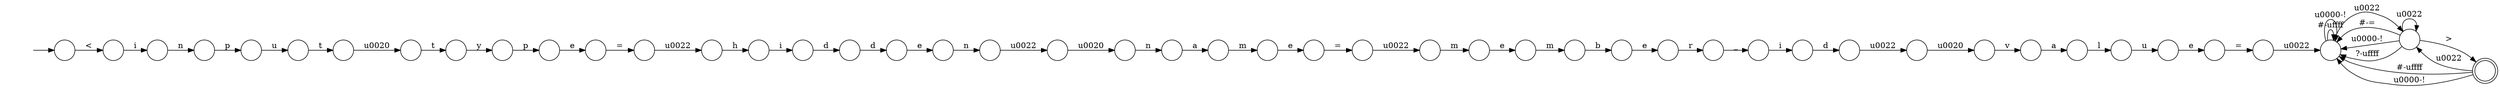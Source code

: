digraph Automaton {
  rankdir = LR;
  0 [shape=circle,label=""];
  0 -> 43 [label="="]
  1 [shape=circle,label=""];
  1 -> 25 [label="m"]
  2 [shape=circle,label=""];
  2 -> 37 [label="m"]
  3 [shape=circle,label=""];
  3 -> 23 [label="e"]
  4 [shape=circle,label=""];
  4 -> 1 [label="a"]
  5 [shape=circle,label=""];
  5 -> 40 [label="l"]
  6 [shape=circle,label=""];
  6 -> 6 [label="\u0022"]
  6 -> 31 [label="#-="]
  6 -> 31 [label="\u0000-!"]
  6 -> 41 [label=">"]
  6 -> 31 [label="?-\uffff"]
  7 [shape=circle,label=""];
  7 -> 29 [label="e"]
  8 [shape=circle,label=""];
  8 -> 30 [label="d"]
  9 [shape=circle,label=""];
  9 -> 16 [label="_"]
  10 [shape=circle,label=""];
  10 -> 13 [label="n"]
  11 [shape=circle,label=""];
  11 -> 14 [label="\u0020"]
  12 [shape=circle,label=""];
  12 -> 24 [label="u"]
  13 [shape=circle,label=""];
  13 -> 11 [label="\u0022"]
  14 [shape=circle,label=""];
  14 -> 4 [label="n"]
  15 [shape=circle,label=""];
  15 -> 28 [label="v"]
  16 [shape=circle,label=""];
  16 -> 8 [label="i"]
  17 [shape=circle,label=""];
  17 -> 21 [label="y"]
  18 [shape=circle,label=""];
  18 -> 44 [label="n"]
  19 [shape=circle,label=""];
  19 -> 46 [label="e"]
  20 [shape=circle,label=""];
  20 -> 2 [label="e"]
  21 [shape=circle,label=""];
  21 -> 3 [label="p"]
  22 [shape=circle,label=""];
  22 -> 35 [label="h"]
  23 [shape=circle,label=""];
  23 -> 38 [label="="]
  24 [shape=circle,label=""];
  24 -> 34 [label="t"]
  25 [shape=circle,label=""];
  25 -> 0 [label="e"]
  26 [shape=circle,label=""];
  26 -> 15 [label="\u0020"]
  27 [shape=circle,label=""];
  27 -> 33 [label="d"]
  28 [shape=circle,label=""];
  28 -> 5 [label="a"]
  29 [shape=circle,label=""];
  29 -> 36 [label="="]
  30 [shape=circle,label=""];
  30 -> 26 [label="\u0022"]
  31 [shape=circle,label=""];
  31 -> 6 [label="\u0022"]
  31 -> 31 [label="#-\uffff"]
  31 -> 31 [label="\u0000-!"]
  32 [shape=circle,label=""];
  32 -> 18 [label="i"]
  33 [shape=circle,label=""];
  33 -> 10 [label="e"]
  34 [shape=circle,label=""];
  34 -> 47 [label="\u0020"]
  35 [shape=circle,label=""];
  35 -> 39 [label="i"]
  36 [shape=circle,label=""];
  36 -> 31 [label="\u0022"]
  37 [shape=circle,label=""];
  37 -> 19 [label="b"]
  38 [shape=circle,label=""];
  38 -> 22 [label="\u0022"]
  39 [shape=circle,label=""];
  39 -> 27 [label="d"]
  40 [shape=circle,label=""];
  40 -> 7 [label="u"]
  41 [shape=doublecircle,label=""];
  41 -> 6 [label="\u0022"]
  41 -> 31 [label="#-\uffff"]
  41 -> 31 [label="\u0000-!"]
  42 [shape=circle,label=""];
  42 -> 20 [label="m"]
  43 [shape=circle,label=""];
  43 -> 42 [label="\u0022"]
  44 [shape=circle,label=""];
  44 -> 12 [label="p"]
  45 [shape=circle,label=""];
  initial [shape=plaintext,label=""];
  initial -> 45
  45 -> 32 [label="<"]
  46 [shape=circle,label=""];
  46 -> 9 [label="r"]
  47 [shape=circle,label=""];
  47 -> 17 [label="t"]
}

